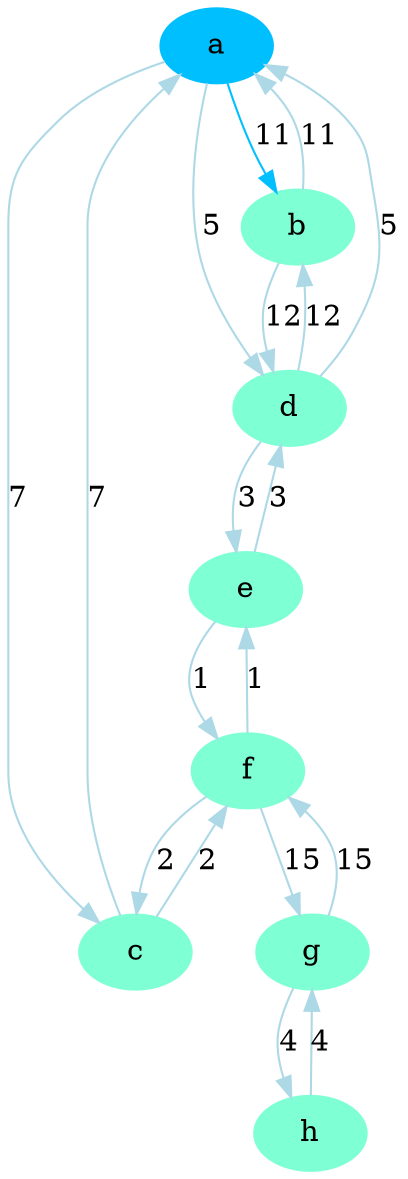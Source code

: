 digraph "output/graph002" {
	a [color=deepskyblue1 style=filled]
	b [color=aquamarine style=filled]
	c [color=aquamarine style=filled]
	d [color=aquamarine style=filled]
	e [color=aquamarine style=filled]
	f [color=aquamarine style=filled]
	g [color=aquamarine style=filled]
	h [color=aquamarine style=filled]
	a -> b [label=11 color=deepskyblue1]
	b -> a [label=11 color=lightblue]
	a -> c [label=7 color=lightblue]
	c -> a [label=7 color=lightblue]
	a -> d [label=5 color=lightblue]
	d -> a [label=5 color=lightblue]
	b -> d [label=12 color=lightblue]
	d -> b [label=12 color=lightblue]
	d -> e [label=3 color=lightblue]
	e -> d [label=3 color=lightblue]
	e -> f [label=1 color=lightblue]
	f -> e [label=1 color=lightblue]
	c -> f [label=2 color=lightblue]
	f -> c [label=2 color=lightblue]
	f -> g [label=15 color=lightblue]
	g -> f [label=15 color=lightblue]
	g -> h [label=4 color=lightblue]
	h -> g [label=4 color=lightblue]
}
